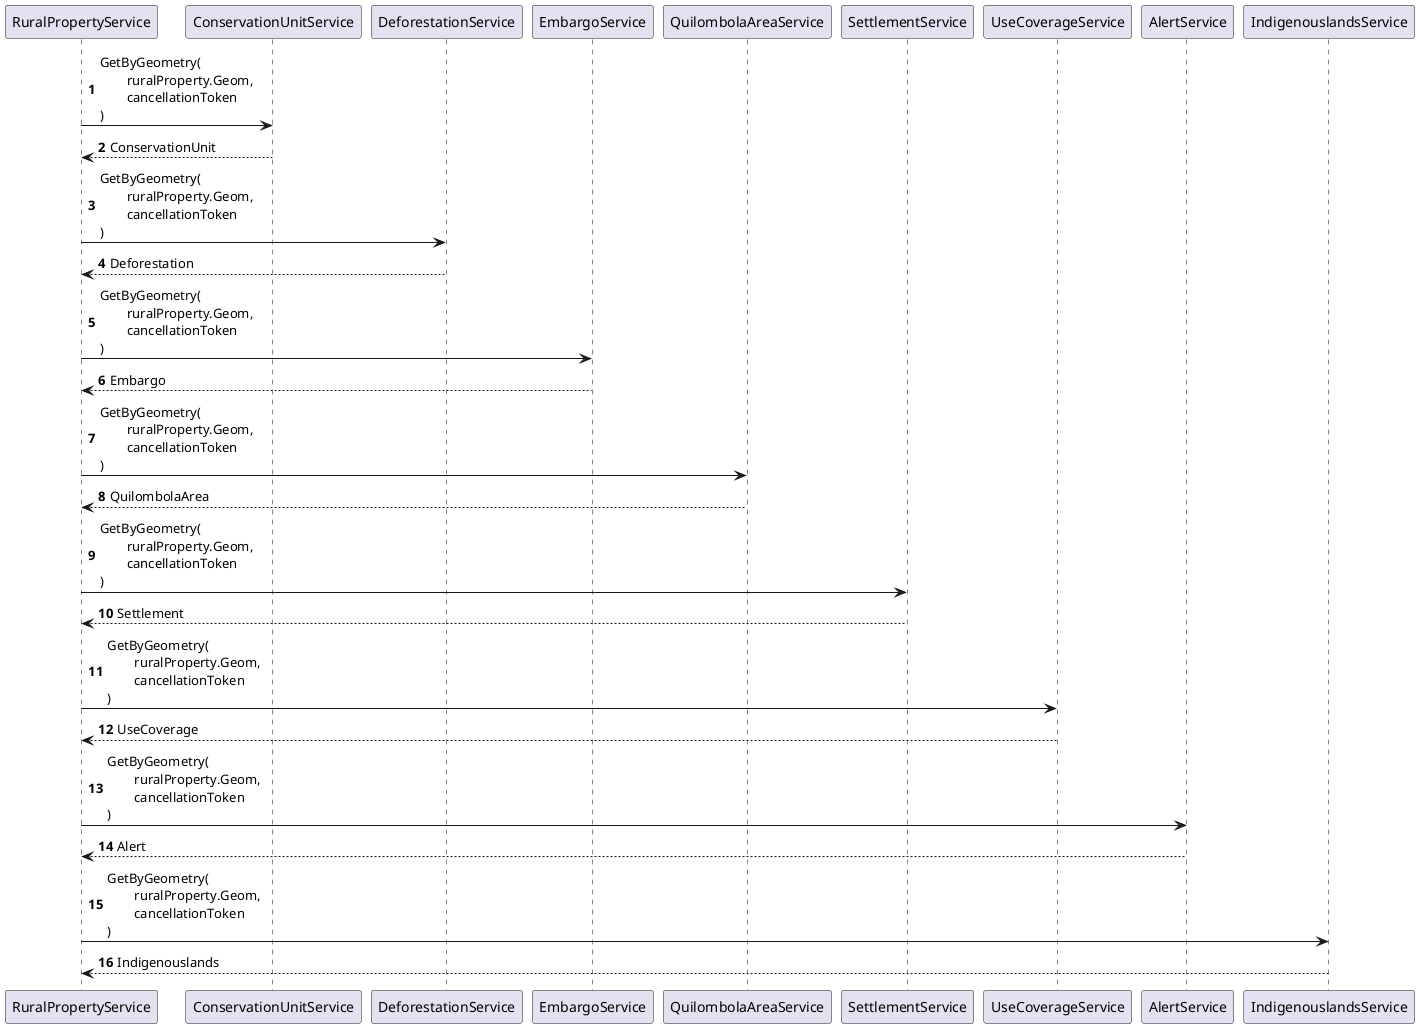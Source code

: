 @startuml
autonumber

"RuralPropertyService" -> "ConservationUnitService" : GetByGeometry(\n\truralProperty.Geom, \n\tcancellationToken\n)
"ConservationUnitService" --> "RuralPropertyService" : ConservationUnit

"RuralPropertyService" -> "DeforestationService" : GetByGeometry(\n\truralProperty.Geom, \n\tcancellationToken\n)
"DeforestationService" --> "RuralPropertyService" : Deforestation

"RuralPropertyService" -> "EmbargoService" : GetByGeometry(\n\truralProperty.Geom, \n\tcancellationToken\n)
"EmbargoService" --> "RuralPropertyService" : Embargo

"RuralPropertyService" -> "QuilombolaAreaService" : GetByGeometry(\n\truralProperty.Geom, \n\tcancellationToken\n)
"QuilombolaAreaService" --> "RuralPropertyService" : QuilombolaArea

"RuralPropertyService" -> "SettlementService" : GetByGeometry(\n\truralProperty.Geom, \n\tcancellationToken\n)
"SettlementService" --> "RuralPropertyService" : Settlement

"RuralPropertyService" -> "UseCoverageService" : GetByGeometry(\n\truralProperty.Geom, \n\tcancellationToken\n)
"UseCoverageService" --> "RuralPropertyService" : UseCoverage

"RuralPropertyService" -> "AlertService" : GetByGeometry(\n\truralProperty.Geom, \n\tcancellationToken\n)
"AlertService" --> "RuralPropertyService" : Alert

"RuralPropertyService" -> "IndigenouslandsService" : GetByGeometry(\n\truralProperty.Geom, \n\tcancellationToken\n)
"IndigenouslandsService" --> "RuralPropertyService" : Indigenouslands

@enduml
